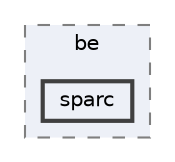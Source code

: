 digraph "ir/be/sparc"
{
 // LATEX_PDF_SIZE
  bgcolor="transparent";
  edge [fontname=Helvetica,fontsize=10,labelfontname=Helvetica,labelfontsize=10];
  node [fontname=Helvetica,fontsize=10,shape=box,height=0.2,width=0.4];
  compound=true
  subgraph clusterdir_a6ab1ad882dac59513ff593cd32f4090 {
    graph [ bgcolor="#edf0f7", pencolor="grey50", label="be", fontname=Helvetica,fontsize=10 style="filled,dashed", URL="dir_a6ab1ad882dac59513ff593cd32f4090.html",tooltip=""]
  dir_7c0f904564ac4c1fecd1578f5ee068c2 [label="sparc", fillcolor="#edf0f7", color="grey25", style="filled,bold", URL="dir_7c0f904564ac4c1fecd1578f5ee068c2.html",tooltip=""];
  }
}

